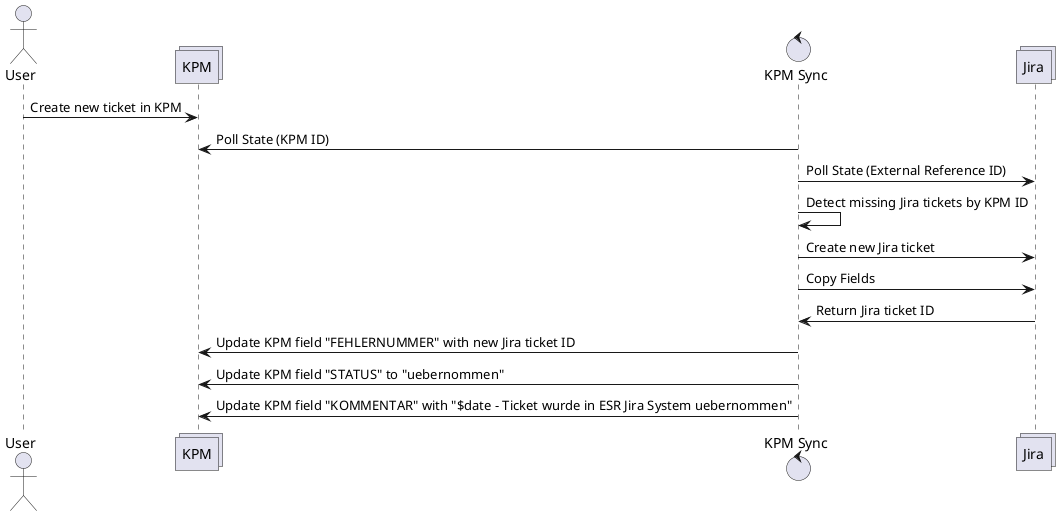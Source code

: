 @startuml
actor User
collections KPM
control "KPM Sync" as App
collections Jira
User -> KPM: Create new ticket in KPM
App -> KPM: Poll State (KPM ID)
App-> Jira: Poll State (External Reference ID)
App -> App: Detect missing Jira tickets by KPM ID
App -> Jira: Create new Jira ticket
App-> Jira: Copy Fields
Jira -> App: Return Jira ticket ID
App -> KPM: Update KPM field "FEHLERNUMMER" with new Jira ticket ID
App -> KPM: Update KPM field "STATUS" to "uebernommen"
App -> KPM: Update KPM field "KOMMENTAR" with "$date - Ticket wurde in ESR Jira System uebernommen"
@enduml